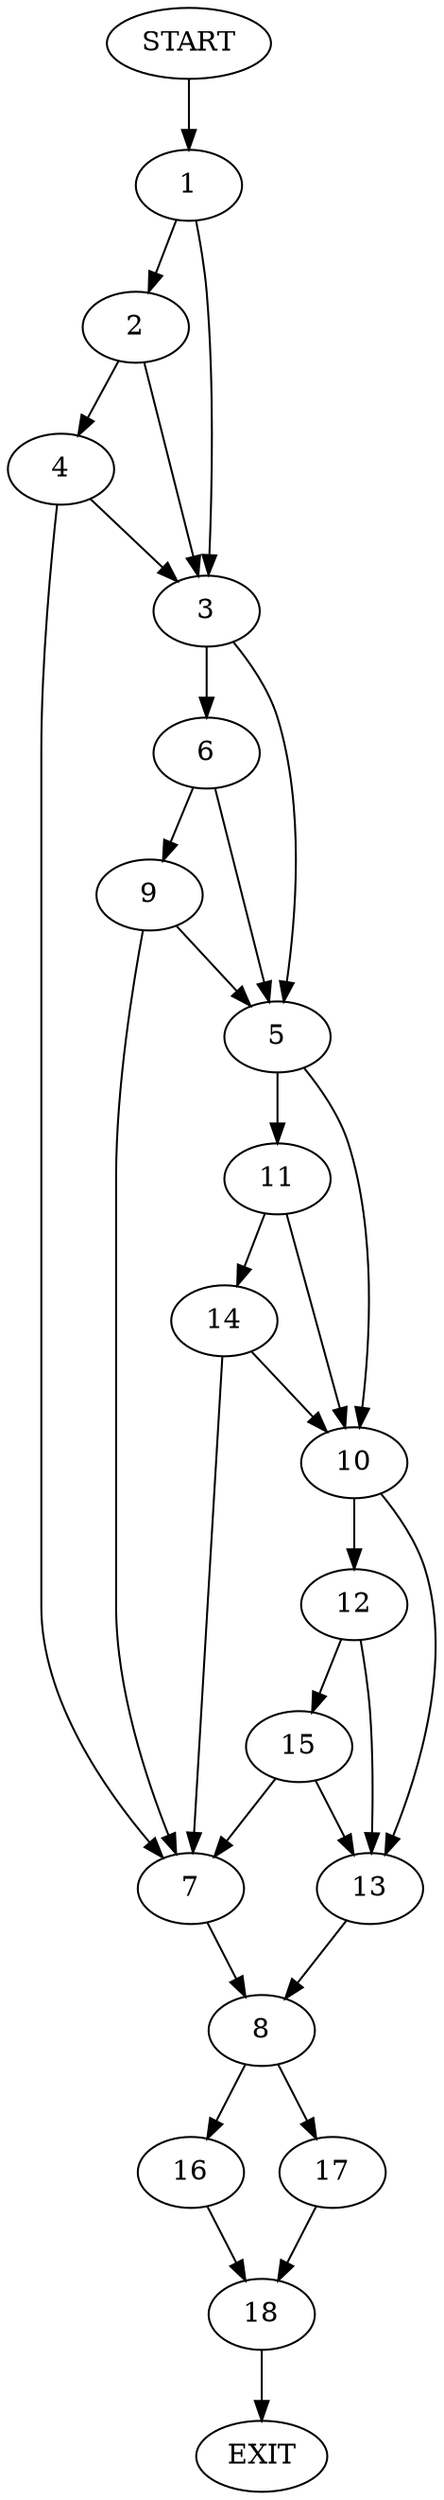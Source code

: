 digraph {
0 [label="START"]
19 [label="EXIT"]
0 -> 1
1 -> 2
1 -> 3
2 -> 3
2 -> 4
3 -> 5
3 -> 6
4 -> 3
4 -> 7
7 -> 8
6 -> 5
6 -> 9
5 -> 10
5 -> 11
9 -> 5
9 -> 7
10 -> 12
10 -> 13
11 -> 14
11 -> 10
14 -> 7
14 -> 10
12 -> 15
12 -> 13
13 -> 8
15 -> 7
15 -> 13
8 -> 16
8 -> 17
16 -> 18
17 -> 18
18 -> 19
}
